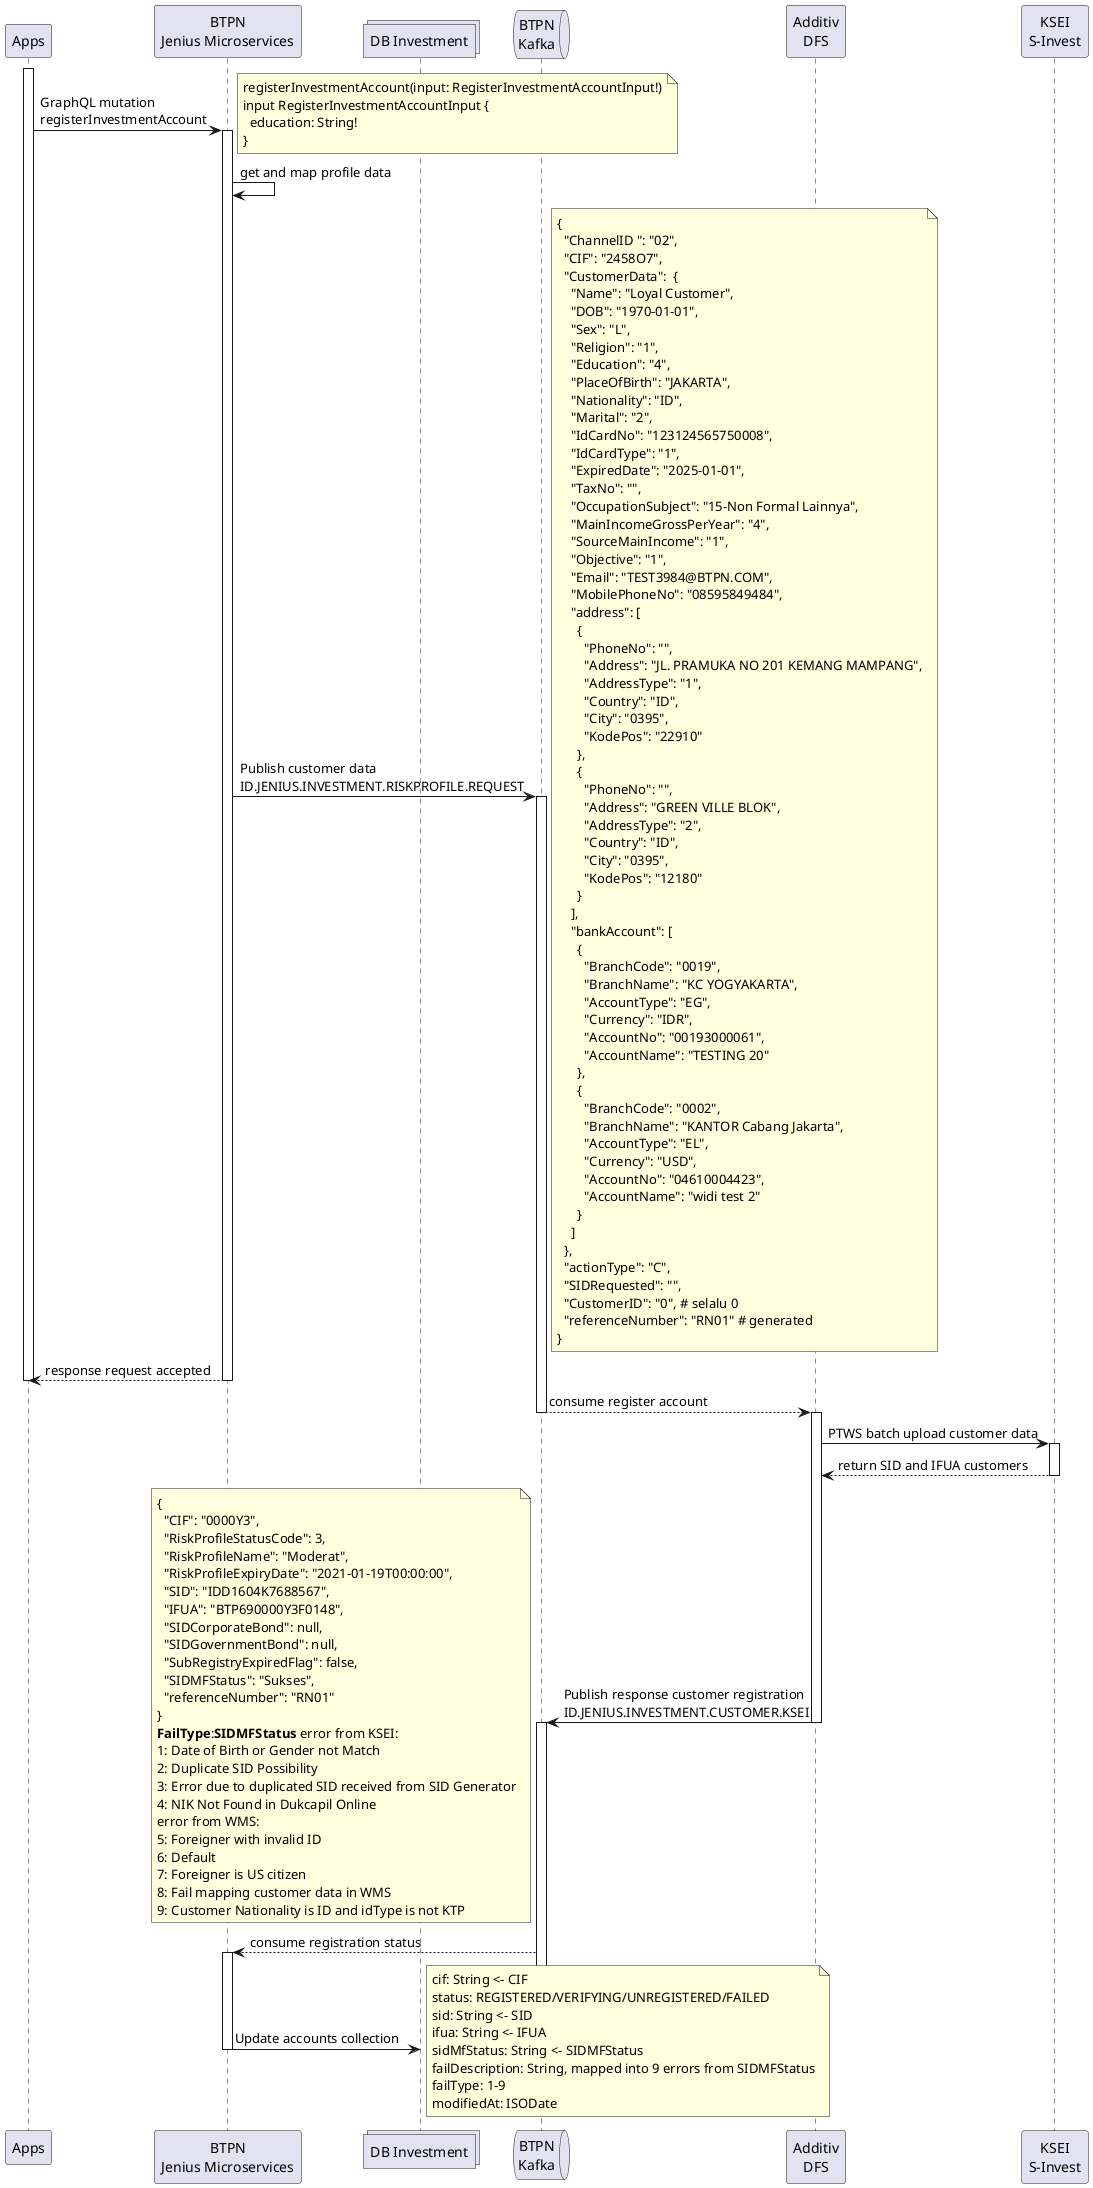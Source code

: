 @startuml open account
participant "Apps" as app
participant "BTPN\nJenius Microservices" as ms
collections "DB Investment" as db
queue "BTPN\nKafka" as kafka
participant "Additiv\nDFS" as dfs
participant "KSEI\nS-Invest" as ksei

activate app
app -> ms: GraphQL mutation\nregisterInvestmentAccount
note right
registerInvestmentAccount(input: RegisterInvestmentAccountInput!)
input RegisterInvestmentAccountInput {
  education: String!
}
end note
activate ms
ms -> ms: get and map profile data
ms -> kafka: Publish customer data\nID.JENIUS.INVESTMENT.RISKPROFILE.REQUEST
note right
{ 
  "ChannelID ": "02",
  "CIF": "2458O7",
  "CustomerData":  { 
    "Name": "Loyal Customer",
    "DOB": "1970-01-01",
    "Sex": "L",
    "Religion": "1",
    "Education": "4",
    "PlaceOfBirth": "JAKARTA",
    "Nationality": "ID",
    "Marital": "2",
    "IdCardNo": "123124565750008",
    "IdCardType": "1",
    "ExpiredDate": "2025-01-01",
    "TaxNo": "",
    "OccupationSubject": "15-Non Formal Lainnya",
    "MainIncomeGrossPerYear": "4",
    "SourceMainIncome": "1",
    "Objective": "1",
    "Email": "TEST3984@BTPN.COM",
    "MobilePhoneNo": "08595849484",
    "address": [
      { 
        "PhoneNo": "", 
        "Address": "JL. PRAMUKA NO 201 KEMANG MAMPANG",
        "AddressType": "1",
        "Country": "ID",
        "City": "0395",
        "KodePos": "22910"
      },
      { 
        "PhoneNo": "", 
        "Address": "GREEN VILLE BLOK",
        "AddressType": "2",
        "Country": "ID",
        "City": "0395",
        "KodePos": "12180"
      }
    ],
    "bankAccount": [
      { 
        "BranchCode": "0019",
        "BranchName": "KC YOGYAKARTA",
        "AccountType": "EG",
        "Currency": "IDR",
        "AccountNo": "00193000061",
        "AccountName": "TESTING 20"
      },
      { 
        "BranchCode": "0002",
        "BranchName": "KANTOR Cabang Jakarta",
        "AccountType": "EL",
        "Currency": "USD",
        "AccountNo": "04610004423",
        "AccountName": "widi test 2"
      }
    ]
  },
  "actionType": "C", 
  "SIDRequested": "",
  "CustomerID": "0", # selalu 0
  "referenceNumber": "RN01" # generated 
}
end note
activate kafka
ms --> app: response request accepted
deactivate ms
deactivate app
kafka --> dfs: consume register account
deactivate kafka
activate dfs
dfs -> ksei: PTWS batch upload customer data
activate ksei
ksei --> dfs: return SID and IFUA customers
deactivate ksei
dfs -> kafka: Publish response customer registration\nID.JENIUS.INVESTMENT.CUSTOMER.KSEI
note left
{
  "CIF": "0000Y3",
  "RiskProfileStatusCode": 3,
  "RiskProfileName": "Moderat",
  "RiskProfileExpiryDate": "2021-01-19T00:00:00",
  "SID": "IDD1604K7688567",
  "IFUA": "BTP690000Y3F0148",
  "SIDCorporateBond": null,
  "SIDGovernmentBond": null,
  "SubRegistryExpiredFlag": false,
  "SIDMFStatus": "Sukses",
  "referenceNumber": "RN01"
}
**FailType**:**SIDMFStatus** error from KSEI:
1: Date of Birth or Gender not Match
2: Duplicate SID Possibility
3: Error due to duplicated SID received from SID Generator
4: NIK Not Found in Dukcapil Online
error from WMS:
5: Foreigner with invalid ID
6: Default
7: Foreigner is US citizen
8: Fail mapping customer data in WMS
9: Customer Nationality is ID and idType is not KTP
end note
deactivate dfs
activate kafka
kafka --> ms: consume registration status
activate ms
ms -> db: Update accounts collection
note right
cif: String <- CIF
status: REGISTERED/VERIFYING/UNREGISTERED/FAILED
sid: String <- SID
ifua: String <- IFUA
sidMfStatus: String <- SIDMFStatus
failDescription: String, mapped into 9 errors from SIDMFStatus
failType: 1-9
modifiedAt: ISODate
end note
deactivate ms
deactivate kafka

@enduml